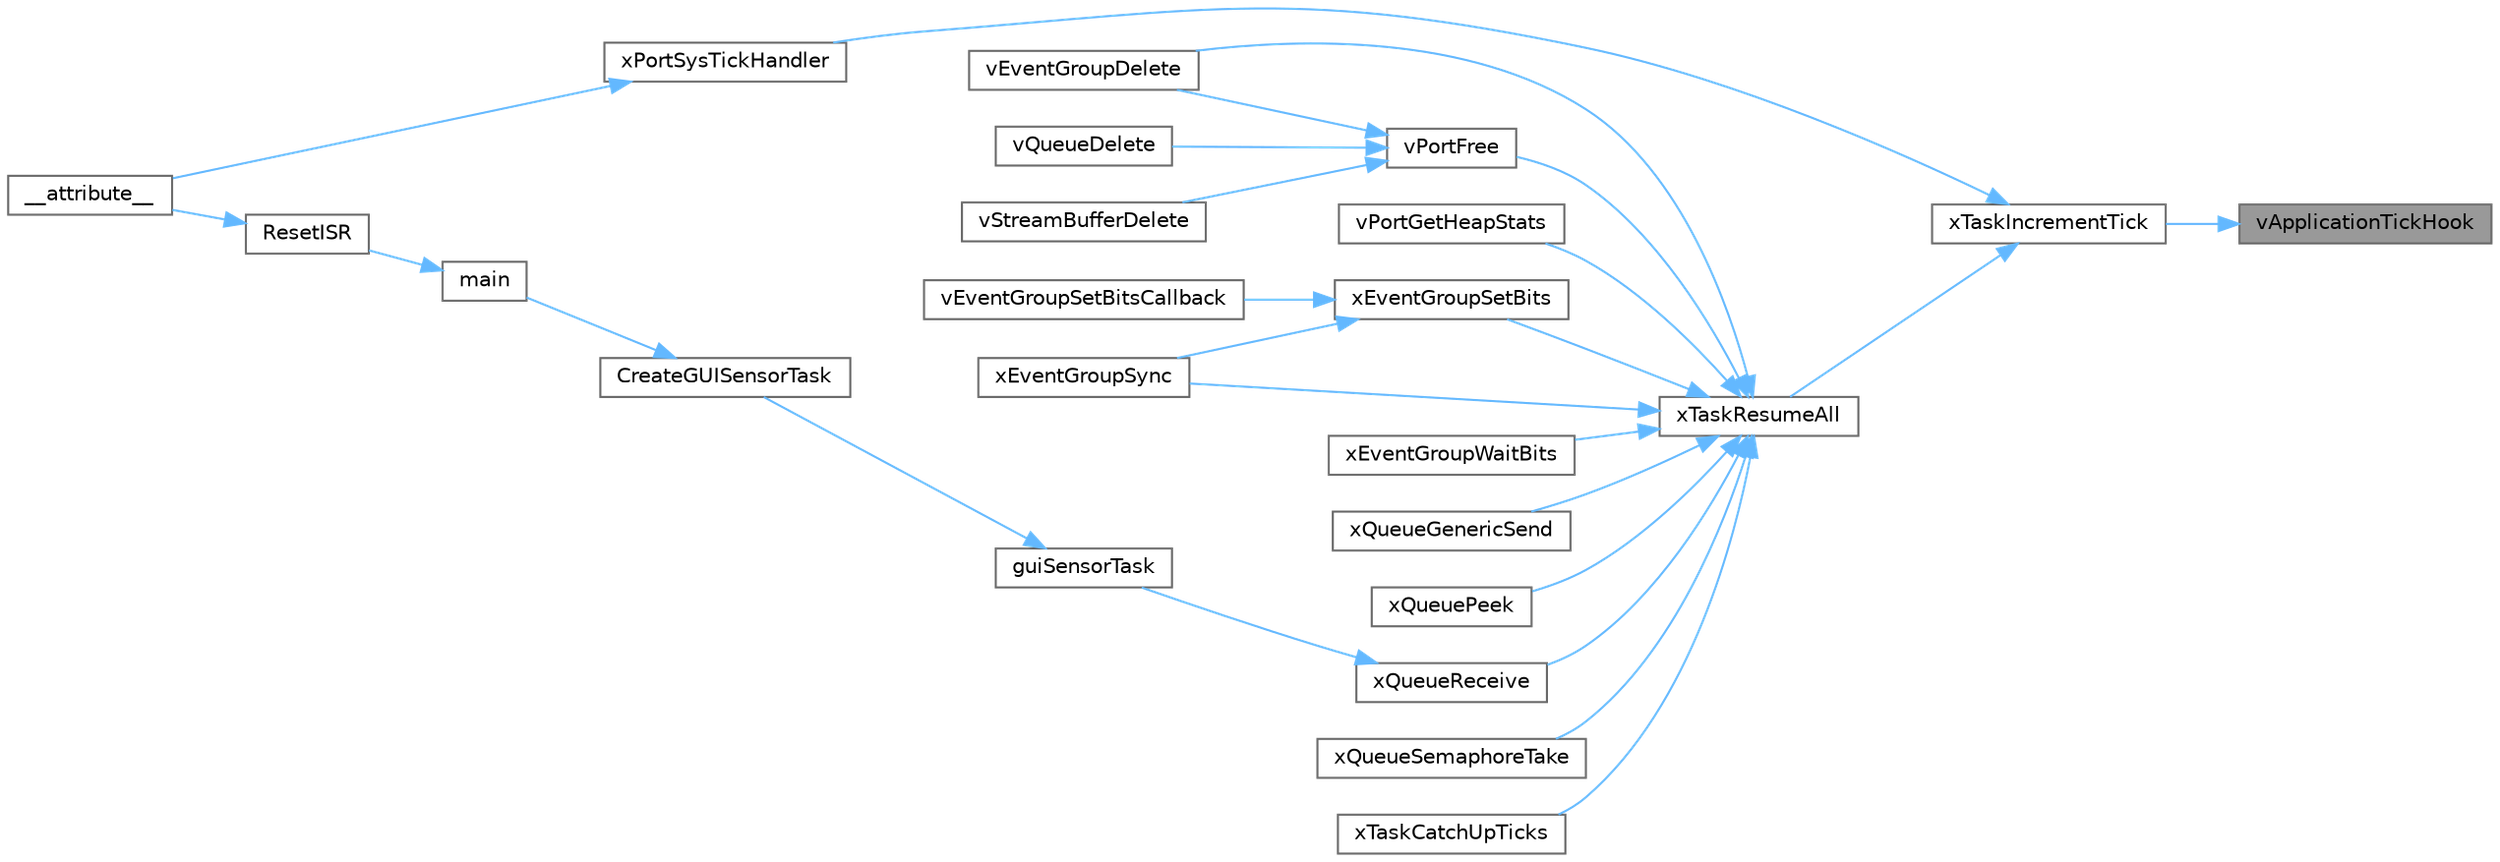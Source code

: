 digraph "vApplicationTickHook"
{
 // LATEX_PDF_SIZE
  bgcolor="transparent";
  edge [fontname=Helvetica,fontsize=10,labelfontname=Helvetica,labelfontsize=10];
  node [fontname=Helvetica,fontsize=10,shape=box,height=0.2,width=0.4];
  rankdir="RL";
  Node1 [id="Node000001",label="vApplicationTickHook",height=0.2,width=0.4,color="gray40", fillcolor="grey60", style="filled", fontcolor="black",tooltip="Hook function called on every RTOS tick interrupt."];
  Node1 -> Node2 [id="edge1_Node000001_Node000002",dir="back",color="steelblue1",style="solid",tooltip=" "];
  Node2 [id="Node000002",label="xTaskIncrementTick",height=0.2,width=0.4,color="grey40", fillcolor="white", style="filled",URL="$tasks_8c.html#a54f31e9aef0eb7b87e48c7d68ecc84c1",tooltip=" "];
  Node2 -> Node3 [id="edge2_Node000002_Node000003",dir="back",color="steelblue1",style="solid",tooltip=" "];
  Node3 [id="Node000003",label="xPortSysTickHandler",height=0.2,width=0.4,color="grey40", fillcolor="white", style="filled",URL="$port_8c.html#a78100b2d36913d0b45565be8975e5de8",tooltip=" "];
  Node3 -> Node4 [id="edge3_Node000003_Node000004",dir="back",color="steelblue1",style="solid",tooltip=" "];
  Node4 [id="Node000004",label="__attribute__",height=0.2,width=0.4,color="grey40", fillcolor="white", style="filled",URL="$startup__gcc_8c.html#ac301d0df9e7ae88a8033eb61344b22c5",tooltip=" "];
  Node2 -> Node5 [id="edge4_Node000002_Node000005",dir="back",color="steelblue1",style="solid",tooltip=" "];
  Node5 [id="Node000005",label="xTaskResumeAll",height=0.2,width=0.4,color="grey40", fillcolor="white", style="filled",URL="$tasks_8c.html#adf830ea0f150fcdfdaa944667137f080",tooltip=" "];
  Node5 -> Node6 [id="edge5_Node000005_Node000006",dir="back",color="steelblue1",style="solid",tooltip=" "];
  Node6 [id="Node000006",label="vEventGroupDelete",height=0.2,width=0.4,color="grey40", fillcolor="white", style="filled",URL="$event__groups_8c.html#a6939faca89fc4ba52fa8288527042464",tooltip=" "];
  Node5 -> Node7 [id="edge6_Node000005_Node000007",dir="back",color="steelblue1",style="solid",tooltip=" "];
  Node7 [id="Node000007",label="vPortFree",height=0.2,width=0.4,color="grey40", fillcolor="white", style="filled",URL="$heap__4_8c.html#a1e7cea2fd1bc894ea3b5f5e8179d259b",tooltip=" "];
  Node7 -> Node6 [id="edge7_Node000007_Node000006",dir="back",color="steelblue1",style="solid",tooltip=" "];
  Node7 -> Node8 [id="edge8_Node000007_Node000008",dir="back",color="steelblue1",style="solid",tooltip=" "];
  Node8 [id="Node000008",label="vQueueDelete",height=0.2,width=0.4,color="grey40", fillcolor="white", style="filled",URL="$queue_8c.html#a35c0b4f9a0e940cb3a86ca4c5e84c41c",tooltip=" "];
  Node7 -> Node9 [id="edge9_Node000007_Node000009",dir="back",color="steelblue1",style="solid",tooltip=" "];
  Node9 [id="Node000009",label="vStreamBufferDelete",height=0.2,width=0.4,color="grey40", fillcolor="white", style="filled",URL="$stream__buffer_8c.html#a7e66db41c3fd13acf3b9f814d650f77d",tooltip=" "];
  Node5 -> Node10 [id="edge10_Node000005_Node000010",dir="back",color="steelblue1",style="solid",tooltip=" "];
  Node10 [id="Node000010",label="vPortGetHeapStats",height=0.2,width=0.4,color="grey40", fillcolor="white", style="filled",URL="$heap__4_8c.html#abbecc6cff952357f60cce5014ecbe470",tooltip=" "];
  Node5 -> Node11 [id="edge11_Node000005_Node000011",dir="back",color="steelblue1",style="solid",tooltip=" "];
  Node11 [id="Node000011",label="xEventGroupSetBits",height=0.2,width=0.4,color="grey40", fillcolor="white", style="filled",URL="$event__groups_8c.html#a9ac7cd970f50e2e50a494b656e0eb239",tooltip=" "];
  Node11 -> Node12 [id="edge12_Node000011_Node000012",dir="back",color="steelblue1",style="solid",tooltip=" "];
  Node12 [id="Node000012",label="vEventGroupSetBitsCallback",height=0.2,width=0.4,color="grey40", fillcolor="white", style="filled",URL="$event__groups_8c.html#a54db6cc97bbb926aa4b78d5affc257d9",tooltip=" "];
  Node11 -> Node13 [id="edge13_Node000011_Node000013",dir="back",color="steelblue1",style="solid",tooltip=" "];
  Node13 [id="Node000013",label="xEventGroupSync",height=0.2,width=0.4,color="grey40", fillcolor="white", style="filled",URL="$event__groups_8c.html#ac38db316f0928c7ddaacb677a75dbc03",tooltip=" "];
  Node5 -> Node13 [id="edge14_Node000005_Node000013",dir="back",color="steelblue1",style="solid",tooltip=" "];
  Node5 -> Node14 [id="edge15_Node000005_Node000014",dir="back",color="steelblue1",style="solid",tooltip=" "];
  Node14 [id="Node000014",label="xEventGroupWaitBits",height=0.2,width=0.4,color="grey40", fillcolor="white", style="filled",URL="$event__groups_8c.html#a379c5cca4552d3d8acd4c51e8220a6c3",tooltip=" "];
  Node5 -> Node15 [id="edge16_Node000005_Node000015",dir="back",color="steelblue1",style="solid",tooltip=" "];
  Node15 [id="Node000015",label="xQueueGenericSend",height=0.2,width=0.4,color="grey40", fillcolor="white", style="filled",URL="$queue_8c.html#acb67c81366c00896b21cd826e07d885d",tooltip=" "];
  Node5 -> Node16 [id="edge17_Node000005_Node000016",dir="back",color="steelblue1",style="solid",tooltip=" "];
  Node16 [id="Node000016",label="xQueuePeek",height=0.2,width=0.4,color="grey40", fillcolor="white", style="filled",URL="$queue_8c.html#a8f68e37e931bbf95440c8845f512e090",tooltip=" "];
  Node5 -> Node17 [id="edge18_Node000005_Node000017",dir="back",color="steelblue1",style="solid",tooltip=" "];
  Node17 [id="Node000017",label="xQueueReceive",height=0.2,width=0.4,color="grey40", fillcolor="white", style="filled",URL="$queue_8c.html#ad0a166f3b1219a5e37e31f8090d4800d",tooltip=" "];
  Node17 -> Node18 [id="edge19_Node000017_Node000018",dir="back",color="steelblue1",style="solid",tooltip=" "];
  Node18 [id="Node000018",label="guiSensorTask",height=0.2,width=0.4,color="grey40", fillcolor="white", style="filled",URL="$gui_8c.html#ad27d0c66bb548fc273cfc6a59c298b12",tooltip=" "];
  Node18 -> Node19 [id="edge20_Node000018_Node000019",dir="back",color="steelblue1",style="solid",tooltip=" "];
  Node19 [id="Node000019",label="CreateGUISensorTask",height=0.2,width=0.4,color="grey40", fillcolor="white", style="filled",URL="$gui_8c.html#a1ecbba48d1a4cd81b919180de24283de",tooltip=" "];
  Node19 -> Node20 [id="edge21_Node000019_Node000020",dir="back",color="steelblue1",style="solid",tooltip=" "];
  Node20 [id="Node000020",label="main",height=0.2,width=0.4,color="grey40", fillcolor="white", style="filled",URL="$main_8c.html#a840291bc02cba5474a4cb46a9b9566fe",tooltip="Starting function, that call the initialization functions."];
  Node20 -> Node21 [id="edge22_Node000020_Node000021",dir="back",color="steelblue1",style="solid",tooltip=" "];
  Node21 [id="Node000021",label="ResetISR",height=0.2,width=0.4,color="grey40", fillcolor="white", style="filled",URL="$startup__gcc_8c.html#a516ff8924be921fa3a1bb7754b1f5734",tooltip=" "];
  Node21 -> Node4 [id="edge23_Node000021_Node000004",dir="back",color="steelblue1",style="solid",tooltip=" "];
  Node5 -> Node22 [id="edge24_Node000005_Node000022",dir="back",color="steelblue1",style="solid",tooltip=" "];
  Node22 [id="Node000022",label="xQueueSemaphoreTake",height=0.2,width=0.4,color="grey40", fillcolor="white", style="filled",URL="$queue_8c.html#ade45e48664e5ec17ea091f00cd34394f",tooltip=" "];
  Node5 -> Node23 [id="edge25_Node000005_Node000023",dir="back",color="steelblue1",style="solid",tooltip=" "];
  Node23 [id="Node000023",label="xTaskCatchUpTicks",height=0.2,width=0.4,color="grey40", fillcolor="white", style="filled",URL="$tasks_8c.html#aea7126047f4a766a28f579a0027f00c3",tooltip=" "];
}
